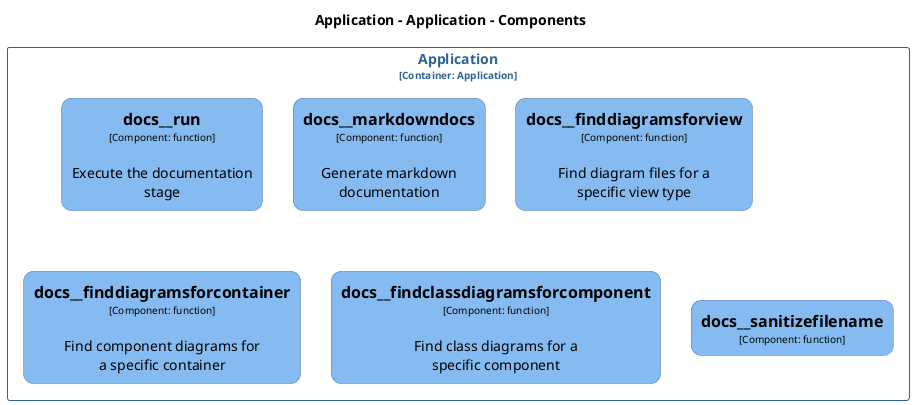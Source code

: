 @startuml
set separator none
title Application - Application - Components

top to bottom direction
skinparam ranksep 60
skinparam nodesep 30

skinparam {
  arrowFontSize 10
  defaultTextAlignment center
  wrapWidth 200
  maxMessageSize 100
  defaultFontName "Arial"
}

hide stereotype

skinparam rectangle<<Application.Application.docs__findclassdiagramsforcomponent>> {
  BackgroundColor #85bbf0
  FontColor #000000
  BorderColor #5d82a8
  roundCorner 20
  shadowing false
}
skinparam rectangle<<Application.Application.docs__finddiagramsforcontainer>> {
  BackgroundColor #85bbf0
  FontColor #000000
  BorderColor #5d82a8
  roundCorner 20
  shadowing false
}
skinparam rectangle<<Application.Application.docs__finddiagramsforview>> {
  BackgroundColor #85bbf0
  FontColor #000000
  BorderColor #5d82a8
  roundCorner 20
  shadowing false
}
skinparam rectangle<<Application.Application.docs__markdowndocs>> {
  BackgroundColor #85bbf0
  FontColor #000000
  BorderColor #5d82a8
  roundCorner 20
  shadowing false
}
skinparam rectangle<<Application.Application.docs__run>> {
  BackgroundColor #85bbf0
  FontColor #000000
  BorderColor #5d82a8
  roundCorner 20
  shadowing false
}
skinparam rectangle<<Application.Application.docs__sanitizefilename>> {
  BackgroundColor #85bbf0
  FontColor #000000
  BorderColor #5d82a8
  roundCorner 20
  shadowing false
}
skinparam rectangle<<Application.Application>> {
  BorderColor #2e6295
  FontColor #2e6295
  shadowing false
}

rectangle "Application\n<size:10>[Container: Application]</size>" <<Application.Application>> {
  rectangle "==docs__run\n<size:10>[Component: function]</size>\n\nExecute the documentation stage" <<Application.Application.docs__run>> as Application.Application.docs__run
  rectangle "==docs__markdowndocs\n<size:10>[Component: function]</size>\n\nGenerate markdown documentation" <<Application.Application.docs__markdowndocs>> as Application.Application.docs__markdowndocs
  rectangle "==docs__finddiagramsforview\n<size:10>[Component: function]</size>\n\nFind diagram files for a specific view type" <<Application.Application.docs__finddiagramsforview>> as Application.Application.docs__finddiagramsforview
  rectangle "==docs__finddiagramsforcontainer\n<size:10>[Component: function]</size>\n\nFind component diagrams for a specific container" <<Application.Application.docs__finddiagramsforcontainer>> as Application.Application.docs__finddiagramsforcontainer
  rectangle "==docs__findclassdiagramsforcomponent\n<size:10>[Component: function]</size>\n\nFind class diagrams for a specific component" <<Application.Application.docs__findclassdiagramsforcomponent>> as Application.Application.docs__findclassdiagramsforcomponent
  rectangle "==docs__sanitizefilename\n<size:10>[Component: function]</size>" <<Application.Application.docs__sanitizefilename>> as Application.Application.docs__sanitizefilename
}

@enduml
